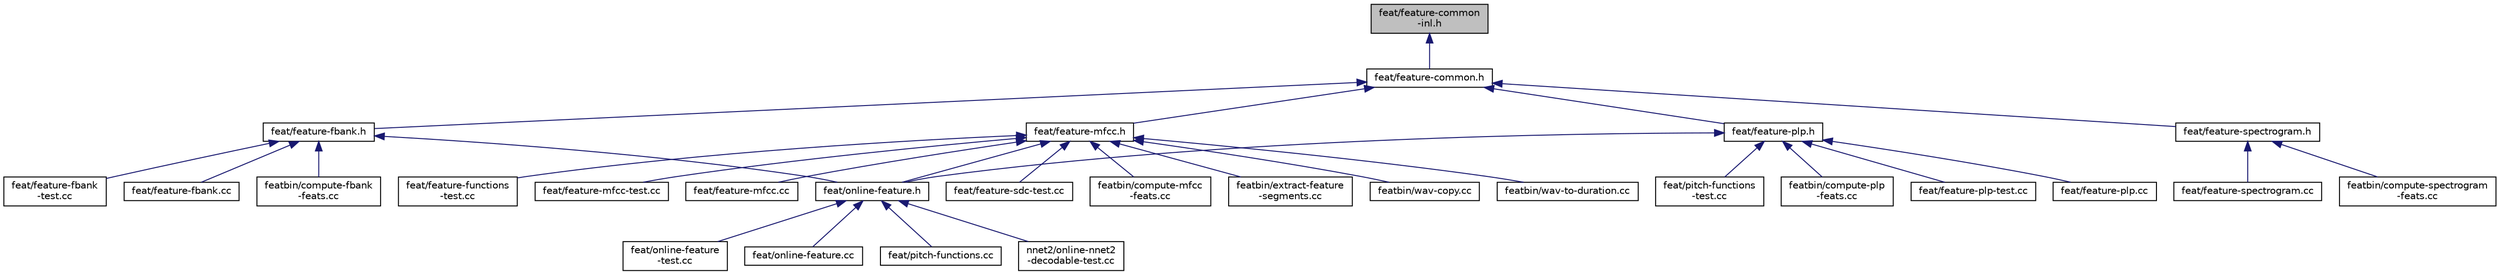 digraph "feat/feature-common-inl.h"
{
  edge [fontname="Helvetica",fontsize="10",labelfontname="Helvetica",labelfontsize="10"];
  node [fontname="Helvetica",fontsize="10",shape=record];
  Node66 [label="feat/feature-common\l-inl.h",height=0.2,width=0.4,color="black", fillcolor="grey75", style="filled", fontcolor="black"];
  Node66 -> Node67 [dir="back",color="midnightblue",fontsize="10",style="solid",fontname="Helvetica"];
  Node67 [label="feat/feature-common.h",height=0.2,width=0.4,color="black", fillcolor="white", style="filled",URL="$feature-common_8h.html"];
  Node67 -> Node68 [dir="back",color="midnightblue",fontsize="10",style="solid",fontname="Helvetica"];
  Node68 [label="feat/feature-fbank.h",height=0.2,width=0.4,color="black", fillcolor="white", style="filled",URL="$feature-fbank_8h.html"];
  Node68 -> Node69 [dir="back",color="midnightblue",fontsize="10",style="solid",fontname="Helvetica"];
  Node69 [label="feat/feature-fbank\l-test.cc",height=0.2,width=0.4,color="black", fillcolor="white", style="filled",URL="$feature-fbank-test_8cc.html"];
  Node68 -> Node70 [dir="back",color="midnightblue",fontsize="10",style="solid",fontname="Helvetica"];
  Node70 [label="feat/feature-fbank.cc",height=0.2,width=0.4,color="black", fillcolor="white", style="filled",URL="$feature-fbank_8cc.html"];
  Node68 -> Node71 [dir="back",color="midnightblue",fontsize="10",style="solid",fontname="Helvetica"];
  Node71 [label="feat/online-feature.h",height=0.2,width=0.4,color="black", fillcolor="white", style="filled",URL="$online-feature_8h.html"];
  Node71 -> Node72 [dir="back",color="midnightblue",fontsize="10",style="solid",fontname="Helvetica"];
  Node72 [label="feat/online-feature\l-test.cc",height=0.2,width=0.4,color="black", fillcolor="white", style="filled",URL="$online-feature-test_8cc.html"];
  Node71 -> Node73 [dir="back",color="midnightblue",fontsize="10",style="solid",fontname="Helvetica"];
  Node73 [label="feat/online-feature.cc",height=0.2,width=0.4,color="black", fillcolor="white", style="filled",URL="$online-feature_8cc.html"];
  Node71 -> Node74 [dir="back",color="midnightblue",fontsize="10",style="solid",fontname="Helvetica"];
  Node74 [label="feat/pitch-functions.cc",height=0.2,width=0.4,color="black", fillcolor="white", style="filled",URL="$pitch-functions_8cc.html"];
  Node71 -> Node75 [dir="back",color="midnightblue",fontsize="10",style="solid",fontname="Helvetica"];
  Node75 [label="nnet2/online-nnet2\l-decodable-test.cc",height=0.2,width=0.4,color="black", fillcolor="white", style="filled",URL="$online-nnet2-decodable-test_8cc.html"];
  Node68 -> Node76 [dir="back",color="midnightblue",fontsize="10",style="solid",fontname="Helvetica"];
  Node76 [label="featbin/compute-fbank\l-feats.cc",height=0.2,width=0.4,color="black", fillcolor="white", style="filled",URL="$compute-fbank-feats_8cc.html"];
  Node67 -> Node77 [dir="back",color="midnightblue",fontsize="10",style="solid",fontname="Helvetica"];
  Node77 [label="feat/feature-mfcc.h",height=0.2,width=0.4,color="black", fillcolor="white", style="filled",URL="$feature-mfcc_8h.html"];
  Node77 -> Node78 [dir="back",color="midnightblue",fontsize="10",style="solid",fontname="Helvetica"];
  Node78 [label="feat/feature-functions\l-test.cc",height=0.2,width=0.4,color="black", fillcolor="white", style="filled",URL="$feature-functions-test_8cc.html"];
  Node77 -> Node79 [dir="back",color="midnightblue",fontsize="10",style="solid",fontname="Helvetica"];
  Node79 [label="feat/feature-mfcc-test.cc",height=0.2,width=0.4,color="black", fillcolor="white", style="filled",URL="$feature-mfcc-test_8cc.html"];
  Node77 -> Node80 [dir="back",color="midnightblue",fontsize="10",style="solid",fontname="Helvetica"];
  Node80 [label="feat/feature-mfcc.cc",height=0.2,width=0.4,color="black", fillcolor="white", style="filled",URL="$feature-mfcc_8cc.html"];
  Node77 -> Node81 [dir="back",color="midnightblue",fontsize="10",style="solid",fontname="Helvetica"];
  Node81 [label="feat/feature-sdc-test.cc",height=0.2,width=0.4,color="black", fillcolor="white", style="filled",URL="$feature-sdc-test_8cc.html"];
  Node77 -> Node71 [dir="back",color="midnightblue",fontsize="10",style="solid",fontname="Helvetica"];
  Node77 -> Node82 [dir="back",color="midnightblue",fontsize="10",style="solid",fontname="Helvetica"];
  Node82 [label="featbin/compute-mfcc\l-feats.cc",height=0.2,width=0.4,color="black", fillcolor="white", style="filled",URL="$compute-mfcc-feats_8cc.html"];
  Node77 -> Node83 [dir="back",color="midnightblue",fontsize="10",style="solid",fontname="Helvetica"];
  Node83 [label="featbin/extract-feature\l-segments.cc",height=0.2,width=0.4,color="black", fillcolor="white", style="filled",URL="$extract-feature-segments_8cc.html"];
  Node77 -> Node84 [dir="back",color="midnightblue",fontsize="10",style="solid",fontname="Helvetica"];
  Node84 [label="featbin/wav-copy.cc",height=0.2,width=0.4,color="black", fillcolor="white", style="filled",URL="$wav-copy_8cc.html"];
  Node77 -> Node85 [dir="back",color="midnightblue",fontsize="10",style="solid",fontname="Helvetica"];
  Node85 [label="featbin/wav-to-duration.cc",height=0.2,width=0.4,color="black", fillcolor="white", style="filled",URL="$wav-to-duration_8cc.html"];
  Node67 -> Node86 [dir="back",color="midnightblue",fontsize="10",style="solid",fontname="Helvetica"];
  Node86 [label="feat/feature-plp.h",height=0.2,width=0.4,color="black", fillcolor="white", style="filled",URL="$feature-plp_8h.html"];
  Node86 -> Node87 [dir="back",color="midnightblue",fontsize="10",style="solid",fontname="Helvetica"];
  Node87 [label="feat/feature-plp-test.cc",height=0.2,width=0.4,color="black", fillcolor="white", style="filled",URL="$feature-plp-test_8cc.html"];
  Node86 -> Node88 [dir="back",color="midnightblue",fontsize="10",style="solid",fontname="Helvetica"];
  Node88 [label="feat/feature-plp.cc",height=0.2,width=0.4,color="black", fillcolor="white", style="filled",URL="$feature-plp_8cc.html"];
  Node86 -> Node71 [dir="back",color="midnightblue",fontsize="10",style="solid",fontname="Helvetica"];
  Node86 -> Node89 [dir="back",color="midnightblue",fontsize="10",style="solid",fontname="Helvetica"];
  Node89 [label="feat/pitch-functions\l-test.cc",height=0.2,width=0.4,color="black", fillcolor="white", style="filled",URL="$pitch-functions-test_8cc.html"];
  Node86 -> Node90 [dir="back",color="midnightblue",fontsize="10",style="solid",fontname="Helvetica"];
  Node90 [label="featbin/compute-plp\l-feats.cc",height=0.2,width=0.4,color="black", fillcolor="white", style="filled",URL="$compute-plp-feats_8cc.html"];
  Node67 -> Node91 [dir="back",color="midnightblue",fontsize="10",style="solid",fontname="Helvetica"];
  Node91 [label="feat/feature-spectrogram.h",height=0.2,width=0.4,color="black", fillcolor="white", style="filled",URL="$feature-spectrogram_8h.html"];
  Node91 -> Node92 [dir="back",color="midnightblue",fontsize="10",style="solid",fontname="Helvetica"];
  Node92 [label="feat/feature-spectrogram.cc",height=0.2,width=0.4,color="black", fillcolor="white", style="filled",URL="$feature-spectrogram_8cc.html"];
  Node91 -> Node93 [dir="back",color="midnightblue",fontsize="10",style="solid",fontname="Helvetica"];
  Node93 [label="featbin/compute-spectrogram\l-feats.cc",height=0.2,width=0.4,color="black", fillcolor="white", style="filled",URL="$compute-spectrogram-feats_8cc.html"];
}
